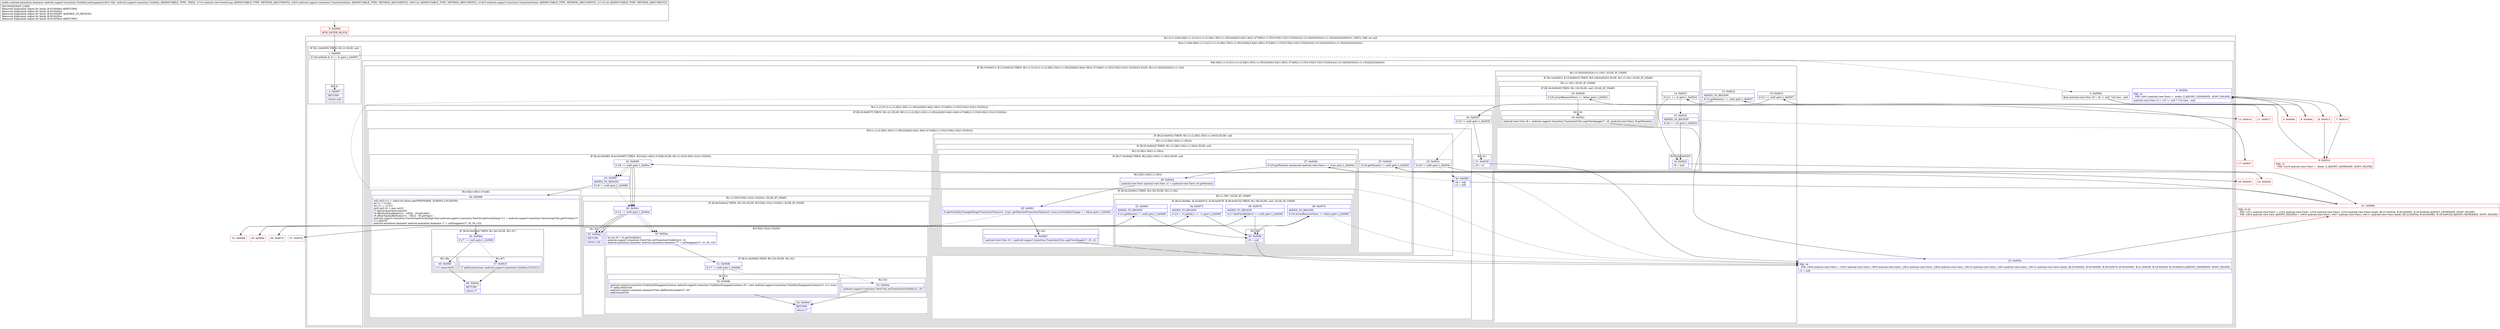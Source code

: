 digraph "CFG forandroid.support.transition.Visibility.onDisappear(Landroid\/view\/ViewGroup;Landroid\/support\/transition\/TransitionValues;ILandroid\/support\/transition\/TransitionValues;I)Landroid\/animation\/Animator;" {
subgraph cluster_Region_1978514518 {
label = "R(1:(2:(1:2)|(6:3|6|(1:(1:21)(3:(1:(1:(2:28|(1:30)(1:(1:39)))))|40|(3:44|(1:46)(1:47)|48)(1:(1:55)(3:50|(1:52)(1:53)|54))))(1:(3:16|(0)|(0)(0))(1:(1:19)))|22|(0)|(0)(0)))) | DECL_VAR: int null\l";
node [shape=record,color=blue];
subgraph cluster_Region_1366976888 {
label = "R(2:(1:2)|(6:3|6|(1:(1:21)(3:(1:(1:(2:28|(1:30)(1:(1:39)))))|40|(3:44|(1:46)(1:47)|48)(1:(1:55)(3:50|(1:52)(1:53)|54))))(1:(3:16|(0)|(0)(0))(1:(1:19)))|22|(0)|(0)(0)))";
node [shape=record,color=blue];
subgraph cluster_IfRegion_1220460635 {
label = "IF [B:1:0x0005] THEN: R(1:2) ELSE: null";
node [shape=record,color=blue];
Node_1 [shape=record,label="{1\:\ 0x0005|if ((r6.mMode & 2) != 2) goto L_0x0007\l}"];
subgraph cluster_Region_866489009 {
label = "R(1:2)";
node [shape=record,color=blue];
Node_2 [shape=record,label="{2\:\ 0x0007|RETURN\l|return null\l}"];
}
}
subgraph cluster_Region_63782542 {
label = "R(6:3|6|(1:(1:21)(3:(1:(1:(2:28|(1:30)(1:(1:39)))))|40|(3:44|(1:46)(1:47)|48)(1:(1:55)(3:50|(1:52)(1:53)|54))))(1:(3:16|(0)|(0)(0))(1:(1:19)))|22|(0)|(0)(0))";
node [shape=record,color=blue];
Node_3 [shape=record,label="{3\:\ 0x0008|final android.view.View r9 = r8 != null ? r8.view : null\l}"];
Node_6 [shape=record,label="{6\:\ 0x000e|PHI: r9 \l  PHI: (r9v3 android.view.View) =  binds: [] A[DONT_GENERATE, DONT_INLINE]\l|android.view.View r2 = r10 != null ? r10.view : null\l}"];
subgraph cluster_IfRegion_1215429859 {
label = "IF [B:10:0x0015, B:12:0x001b] THEN: R(1:(1:21)(3:(1:(1:(2:28|(1:30)(1:(1:39)))))|40|(3:44|(1:46)(1:47)|48)(1:(1:55)(3:50|(1:52)(1:53)|54)))) ELSE: R(1:(3:16|(0)|(0)(0))(1:(1:19)))";
node [shape=record,color=blue];
Node_10 [shape=record,label="{10\:\ 0x0015|if (r2 == null) goto L_0x0037\l}"];
Node_12 [shape=record,label="{12\:\ 0x001b|ADDED_TO_REGION\l|if (r2.getParent() == null) goto L_0x0037\l}"];
subgraph cluster_Region_724735903 {
label = "R(1:(1:21)(3:(1:(1:(2:28|(1:30)(1:(1:39)))))|40|(3:44|(1:46)(1:47)|48)(1:(1:55)(3:50|(1:52)(1:53)|54))))";
node [shape=record,color=blue];
subgraph cluster_IfRegion_153395732 {
label = "IF [B:20:0x0037] THEN: R(1:21) ELSE: R(3:(1:(1:(2:28|(1:30)(1:(1:39)))))|40|(3:44|(1:46)(1:47)|48)(1:(1:55)(3:50|(1:52)(1:53)|54)))";
node [shape=record,color=blue];
Node_20 [shape=record,label="{20\:\ 0x0037|if (r2 != null) goto L_0x0039\l}"];
subgraph cluster_Region_1927606804 {
label = "R(1:21)";
node [shape=record,color=blue];
Node_21 [shape=record,label="{21\:\ 0x0039|r9 = r2\l}"];
}
subgraph cluster_Region_428818505 {
label = "R(3:(1:(1:(2:28|(1:30)(1:(1:39)))))|40|(3:44|(1:46)(1:47)|48)(1:(1:55)(3:50|(1:52)(1:53)|54)))";
node [shape=record,color=blue];
subgraph cluster_IfRegion_1545176393 {
label = "IF [B:23:0x003c] THEN: R(1:(1:(2:28|(1:30)(1:(1:39))))) ELSE: null";
node [shape=record,color=blue];
Node_23 [shape=record,label="{23\:\ 0x003c|if (r9 != null) goto L_0x003e\l}"];
subgraph cluster_Region_687938088 {
label = "R(1:(1:(2:28|(1:30)(1:(1:39)))))";
node [shape=record,color=blue];
subgraph cluster_IfRegion_154708108 {
label = "IF [B:25:0x0042] THEN: R(1:(2:28|(1:30)(1:(1:39)))) ELSE: null";
node [shape=record,color=blue];
Node_25 [shape=record,label="{25\:\ 0x0042|if (r9.getParent() != null) goto L_0x0045\l}"];
subgraph cluster_Region_386116427 {
label = "R(1:(2:28|(1:30)(1:(1:39))))";
node [shape=record,color=blue];
subgraph cluster_IfRegion_1270373011 {
label = "IF [B:27:0x004b] THEN: R(2:28|(1:30)(1:(1:39))) ELSE: null";
node [shape=record,color=blue];
Node_27 [shape=record,label="{27\:\ 0x004b|if ((r9.getParent() instanceof android.view.View) == true) goto L_0x004d\l}"];
subgraph cluster_Region_1475369635 {
label = "R(2:28|(1:30)(1:(1:39)))";
node [shape=record,color=blue];
Node_28 [shape=record,label="{28\:\ 0x004d|android.view.View android.view.View r2 = (android.view.View) r9.getParent()\l}"];
subgraph cluster_IfRegion_920733445 {
label = "IF [B:29:0x0061] THEN: R(1:30) ELSE: R(1:(1:39))";
node [shape=record,color=blue];
Node_29 [shape=record,label="{29\:\ 0x0061|if (getVisibilityChangeInfo(getTransitionValues(r2, true), getMatchedTransitionValues(r2, true)).mVisibilityChange == false) goto L_0x0063\l}"];
subgraph cluster_Region_414680770 {
label = "R(1:30)";
node [shape=record,color=blue];
Node_30 [shape=record,label="{30\:\ 0x0063|android.view.View r9 = android.support.transition.TransitionUtils.copyViewImage(r7, r9, r2)\l}"];
}
subgraph cluster_Region_137134848 {
label = "R(1:(1:39)) | ELSE_IF_CHAIN\l";
node [shape=record,color=blue];
subgraph cluster_IfRegion_712039880 {
label = "IF [B:32:0x006c, B:34:0x0073, B:36:0x0079, B:38:0x007d] THEN: R(1:39) ELSE: null | ELSE_IF_CHAIN\l";
node [shape=record,color=blue];
Node_32 [shape=record,label="{32\:\ 0x006c|ADDED_TO_REGION\l|if (r2.getParent() != null) goto L_0x0080\l}"];
Node_34 [shape=record,label="{34\:\ 0x0073|ADDED_TO_REGION\l|if ((r2 = r2.getId()) == \-1) goto L_0x0080\l}"];
Node_36 [shape=record,label="{36\:\ 0x0079|ADDED_TO_REGION\l|if (r7.findViewById(r2) == null) goto L_0x0080\l}"];
Node_38 [shape=record,label="{38\:\ 0x007d|ADDED_TO_REGION\l|if (r6.mCanRemoveViews == false) goto L_0x0080\l}"];
subgraph cluster_Region_1448603931 {
label = "R(1:39)";
node [shape=record,color=blue];
Node_39 [shape=record,label="{39\:\ 0x0080|r9 = null\l}"];
}
}
}
}
}
}
}
}
}
}
Node_40 [shape=record,label="{40\:\ 0x0082|r9 = null\lr2 = null\l}"];
subgraph cluster_IfRegion_199426679 {
label = "IF [B:42:0x0085, B:43:0x0087] THEN: R(3:44|(1:46)(1:47)|48) ELSE: R(1:(1:55)(3:50|(1:52)(1:53)|54))";
node [shape=record,color=blue];
Node_42 [shape=record,label="{42\:\ 0x0085|if (r9 == null) goto L_0x00cc\l}"];
Node_43 [shape=record,label="{43\:\ 0x0087|ADDED_TO_REGION\l|if (r8 != null) goto L_0x0089\l}"];
subgraph cluster_Region_33992026 {
label = "R(3:44|(1:46)(1:47)|48)";
node [shape=record,color=blue];
Node_44 [shape=record,label="{44\:\ 0x0089|int[] int[] r11 = (int[]) r8.values.get(PROPNAME_SCREEN_LOCATION)\lint r1 = r11[0]\lint r11 = r11[1]\lint[] int[] r0 = new int[2]\lr7.getLocationOnScreen(r0)\lr9.offsetLeftAndRight((r1 \- r0[0]) \- r9.getLeft())\lr9.offsetTopAndBottom((r11 \- r0[1]) \- r9.getTop())\landroid.support.transition.ViewGroupOverlayImpl final android.support.transition.ViewGroupOverlayImpl r11 = android.support.transition.ViewGroupUtils.getOverlay(r7)\lr11.add(r9)\landroid.animation.Animator android.animation.Animator r7 = onDisappear(r7, r9, r8, r10)\l}"];
subgraph cluster_IfRegion_2103793805 {
label = "IF [B:45:0x00bd] THEN: R(1:46) ELSE: R(1:47)";
node [shape=record,color=blue];
Node_45 [shape=record,label="{45\:\ 0x00bd|if (r7 == null) goto L_0x00bf\l}"];
subgraph cluster_Region_1475795707 {
label = "R(1:46)";
node [shape=record,color=blue];
Node_46 [shape=record,label="{46\:\ 0x00bf|r11.remove(r9)\l}"];
}
subgraph cluster_Region_227120058 {
label = "R(1:47)";
node [shape=record,color=blue];
Node_47 [shape=record,label="{47\:\ 0x00c3|r7.addListener(new android.support.transition.Visibility.C02261())\l}"];
}
}
Node_48 [shape=record,label="{48\:\ 0x00cb|RETURN\l|return r7\l}"];
}
subgraph cluster_Region_933061621 {
label = "R(1:(1:55)(3:50|(1:52)(1:53)|54)) | ELSE_IF_CHAIN\l";
node [shape=record,color=blue];
subgraph cluster_IfRegion_1103161118 {
label = "IF [B:49:0x00cc] THEN: R(1:55) ELSE: R(3:50|(1:52)(1:53)|54) | ELSE_IF_CHAIN\l";
node [shape=record,color=blue];
Node_49 [shape=record,label="{49\:\ 0x00cc|if (r2 == null) goto L_0x00ee\l}"];
subgraph cluster_Region_384626548 {
label = "R(1:55)";
node [shape=record,color=blue];
Node_55 [shape=record,label="{55\:\ 0x00ee|RETURN\l|return null\l}"];
}
subgraph cluster_Region_1711777184 {
label = "R(3:50|(1:52)(1:53)|54)";
node [shape=record,color=blue];
Node_50 [shape=record,label="{50\:\ 0x00ce|int int r9 = r2.getVisibility()\landroid.support.transition.ViewUtils.setTransitionVisibility(r2, 0)\landroid.animation.Animator android.animation.Animator r7 = onDisappear(r7, r2, r8, r10)\l}"];
subgraph cluster_IfRegion_119270676 {
label = "IF [B:51:0x00d9] THEN: R(1:52) ELSE: R(1:53)";
node [shape=record,color=blue];
Node_51 [shape=record,label="{51\:\ 0x00d9|if (r7 != null) goto L_0x00db\l}"];
subgraph cluster_Region_559340391 {
label = "R(1:52)";
node [shape=record,color=blue];
Node_52 [shape=record,label="{52\:\ 0x00db|android.support.transition.Visibility$DisappearListener android.support.transition.Visibility.DisappearListener r8 = new android.support.transition.Visibility.DisappearListener(r2, r11, true)\lr7.addListener(r8)\landroid.support.transition.AnimatorUtils.addPauseListener(r7, r8)\laddListener(r8)\l}"];
}
subgraph cluster_Region_223279451 {
label = "R(1:53)";
node [shape=record,color=blue];
Node_53 [shape=record,label="{53\:\ 0x00ea|android.support.transition.ViewUtils.setTransitionVisibility(r2, r9)\l}"];
}
}
Node_54 [shape=record,label="{54\:\ 0x00ed|RETURN\l|return r7\l}"];
}
}
}
}
}
}
}
subgraph cluster_Region_482301713 {
label = "R(1:(3:16|(0)|(0)(0))(1:(1:19))) | ELSE_IF_CHAIN\l";
node [shape=record,color=blue];
subgraph cluster_IfRegion_1196666585 {
label = "IF [B:14:0x001f, B:15:0x0022] THEN: R(3:16|(0)|(0)(0)) ELSE: R(1:(1:19)) | ELSE_IF_CHAIN\l";
node [shape=record,color=blue];
Node_14 [shape=record,label="{14\:\ 0x001f|if (r11 == 4) goto L_0x0024\l}"];
Node_15 [shape=record,label="{15\:\ 0x0022|ADDED_TO_REGION\l|if (r9 == r2) goto L_0x0024\l}"];
subgraph cluster_Region_285899017 {
label = "R(3:16|(0)|(0)(0))";
node [shape=record,color=blue];
Node_16 [shape=record,label="{16\:\ 0x0024|r9 = null\l}"];
subgraph cluster_IfRegion_510318790 {
label = "IF [B:42:0x0085] THEN: R(0) ELSE: null";
node [shape=record,color=blue];
Node_42 [shape=record,label="{42\:\ 0x0085|if (r9 == null) goto L_0x00cc\l}"];
subgraph cluster_Region_1894249221 {
label = "R(0)";
node [shape=record,color=blue];
}
}
subgraph cluster_IfRegion_1274021883 {
label = "IF [B:49:0x00cc] THEN: R(0) ELSE: R(0)";
node [shape=record,color=blue];
Node_49 [shape=record,label="{49\:\ 0x00cc|if (r2 == null) goto L_0x00ee\l}"];
subgraph cluster_Region_750363687 {
label = "R(0)";
node [shape=record,color=blue];
}
subgraph cluster_Region_1574926731 {
label = "R(0)";
node [shape=record,color=blue];
}
}
}
subgraph cluster_Region_1002355454 {
label = "R(1:(1:19)) | ELSE_IF_CHAIN\l";
node [shape=record,color=blue];
subgraph cluster_IfRegion_1947076951 {
label = "IF [B:18:0x0029] THEN: R(1:19) ELSE: null | ELSE_IF_CHAIN\l";
node [shape=record,color=blue];
Node_18 [shape=record,label="{18\:\ 0x0029|if (r6.mCanRemoveViews == false) goto L_0x002c\l}"];
subgraph cluster_Region_2017234202 {
label = "R(1:19)";
node [shape=record,color=blue];
Node_19 [shape=record,label="{19\:\ 0x002c|android.view.View r9 = android.support.transition.TransitionUtils.copyViewImage(r7, r9, (android.view.View) r9.getParent())\l}"];
}
}
}
}
}
}
Node_22 [shape=record,label="{22\:\ 0x003a|PHI: r9 \l  PHI: (r9v6 android.view.View) = (r9v3 android.view.View), (r9v8 android.view.View), (r9v3 android.view.View), (r9v9 android.view.View), (r9v10 android.view.View), (r9v3 android.view.View), (r9v12 android.view.View) binds: [B:25:0x0042, B:39:0x0080, B:38:0x007d, B:30:0x0063, B:21:0x0039, B:18:0x0029, B:19:0x002c] A[DONT_GENERATE, DONT_INLINE]\l|r2 = null\l}"];
subgraph cluster_IfRegion_699517484 {
label = "IF [B:42:0x0085] THEN: R(0) ELSE: null";
node [shape=record,color=blue];
Node_42 [shape=record,label="{42\:\ 0x0085|if (r9 == null) goto L_0x00cc\l}"];
subgraph cluster_Region_360121197 {
label = "R(0)";
node [shape=record,color=blue];
}
}
subgraph cluster_IfRegion_276926848 {
label = "IF [B:49:0x00cc] THEN: R(0) ELSE: R(0)";
node [shape=record,color=blue];
Node_49 [shape=record,label="{49\:\ 0x00cc|if (r2 == null) goto L_0x00ee\l}"];
subgraph cluster_Region_859972457 {
label = "R(0)";
node [shape=record,color=blue];
}
subgraph cluster_Region_2103776949 {
label = "R(0)";
node [shape=record,color=blue];
}
}
}
}
}
Node_0 [shape=record,color=red,label="{0\:\ 0x0000|MTH_ENTER_BLOCK\l}"];
Node_4 [shape=record,color=red,label="{4\:\ 0x000a}"];
Node_5 [shape=record,color=red,label="{5\:\ 0x000d}"];
Node_7 [shape=record,color=red,label="{7\:\ 0x0010}"];
Node_8 [shape=record,color=red,label="{8\:\ 0x0013}"];
Node_9 [shape=record,color=red,label="{9\:\ 0x0014|PHI: r2 \l  PHI: (r2v0 android.view.View) =  binds: [] A[DONT_GENERATE, DONT_INLINE]\l}"];
Node_11 [shape=record,color=red,label="{11\:\ 0x0017}"];
Node_13 [shape=record,color=red,label="{13\:\ 0x001e}"];
Node_17 [shape=record,color=red,label="{17\:\ 0x0027}"];
Node_24 [shape=record,color=red,label="{24\:\ 0x003e}"];
Node_26 [shape=record,color=red,label="{26\:\ 0x0045}"];
Node_31 [shape=record,color=red,label="{31\:\ 0x0068}"];
Node_33 [shape=record,color=red,label="{33\:\ 0x006e}"];
Node_35 [shape=record,color=red,label="{35\:\ 0x0075}"];
Node_37 [shape=record,color=red,label="{37\:\ 0x007b}"];
Node_41 [shape=record,color=red,label="{41\:\ 0x0084|PHI: r2 r9 \l  PHI: (r2v1 android.view.View) = (r2v4 android.view.View), (r2v5 android.view.View), (r2v0 android.view.View) binds: [B:22:0x003a, B:40:0x0082, B:16:0x0024] A[DONT_GENERATE, DONT_INLINE]\l  PHI: (r9v4 android.view.View A[DONT_INLINE]) = (r9v6 android.view.View), (r9v7 android.view.View), (r9v11 android.view.View) binds: [B:22:0x003a, B:40:0x0082, B:16:0x0024] A[DONT_GENERATE, DONT_INLINE]\l}"];
MethodNode[shape=record,label="{public android.animation.Animator android.support.transition.Visibility.onDisappear((r6v0 'this' android.support.transition.Visibility A[IMMUTABLE_TYPE, THIS]), (r7v0 android.view.ViewGroup A[IMMUTABLE_TYPE, METHOD_ARGUMENT]), (r8v0 android.support.transition.TransitionValues A[IMMUTABLE_TYPE, METHOD_ARGUMENT]), (r9v0 int A[IMMUTABLE_TYPE, METHOD_ARGUMENT]), (r10v0 android.support.transition.TransitionValues A[IMMUTABLE_TYPE, METHOD_ARGUMENT]), (r11v0 int A[IMMUTABLE_TYPE, METHOD_ARGUMENT]))  | INCONSISTENT_CODE\lRemoved duplicated region for block: B:55:0x00ee A[RETURN]\lRemoved duplicated region for block: B:50:0x00ce \lRemoved duplicated region for block: B:43:0x0087 A[ADDED_TO_REGION]\lRemoved duplicated region for block: B:50:0x00ce \lRemoved duplicated region for block: B:55:0x00ee A[RETURN]\l}"];
MethodNode -> Node_0;
Node_1 -> Node_2;
Node_1 -> Node_3[style=dashed];
Node_3 -> Node_4;
Node_3 -> Node_5;
Node_6 -> Node_7;
Node_6 -> Node_8;
Node_10 -> Node_11[style=dashed];
Node_10 -> Node_20;
Node_12 -> Node_13[style=dashed];
Node_12 -> Node_20;
Node_20 -> Node_21;
Node_20 -> Node_23[style=dashed];
Node_21 -> Node_22;
Node_23 -> Node_24;
Node_23 -> Node_40[style=dashed];
Node_25 -> Node_26;
Node_25 -> Node_22[style=dashed];
Node_27 -> Node_28;
Node_27 -> Node_40[style=dashed];
Node_28 -> Node_29;
Node_29 -> Node_30;
Node_29 -> Node_31[style=dashed];
Node_30 -> Node_22;
Node_32 -> Node_33[style=dashed];
Node_32 -> Node_39;
Node_34 -> Node_35[style=dashed];
Node_34 -> Node_39;
Node_36 -> Node_37[style=dashed];
Node_36 -> Node_39;
Node_38 -> Node_39;
Node_38 -> Node_22[style=dashed];
Node_39 -> Node_22;
Node_40 -> Node_41;
Node_42 -> Node_43[style=dashed];
Node_42 -> Node_49;
Node_43 -> Node_44;
Node_43 -> Node_49[style=dashed];
Node_44 -> Node_45;
Node_45 -> Node_46;
Node_45 -> Node_47[style=dashed];
Node_46 -> Node_48;
Node_47 -> Node_48;
Node_49 -> Node_50[style=dashed];
Node_49 -> Node_55;
Node_50 -> Node_51;
Node_51 -> Node_52;
Node_51 -> Node_53[style=dashed];
Node_52 -> Node_54;
Node_53 -> Node_54;
Node_14 -> Node_15[style=dashed];
Node_14 -> Node_16;
Node_15 -> Node_16;
Node_15 -> Node_17[style=dashed];
Node_16 -> Node_41;
Node_42 -> Node_43[style=dashed];
Node_42 -> Node_49;
Node_49 -> Node_50[style=dashed];
Node_49 -> Node_55;
Node_18 -> Node_19;
Node_18 -> Node_22[style=dashed];
Node_19 -> Node_22;
Node_22 -> Node_41;
Node_42 -> Node_43[style=dashed];
Node_42 -> Node_49;
Node_49 -> Node_50[style=dashed];
Node_49 -> Node_55;
Node_0 -> Node_1;
Node_4 -> Node_6;
Node_5 -> Node_6;
Node_7 -> Node_9;
Node_8 -> Node_9;
Node_9 -> Node_10;
Node_11 -> Node_12;
Node_13 -> Node_14;
Node_17 -> Node_18;
Node_24 -> Node_25;
Node_26 -> Node_27;
Node_31 -> Node_32;
Node_33 -> Node_34;
Node_35 -> Node_36;
Node_37 -> Node_38;
Node_41 -> Node_42;
}

